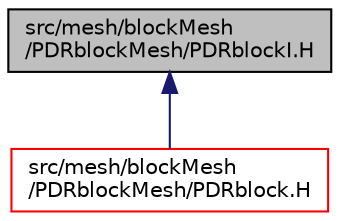 digraph "src/mesh/blockMesh/PDRblockMesh/PDRblockI.H"
{
  bgcolor="transparent";
  edge [fontname="Helvetica",fontsize="10",labelfontname="Helvetica",labelfontsize="10"];
  node [fontname="Helvetica",fontsize="10",shape=record];
  Node1 [label="src/mesh/blockMesh\l/PDRblockMesh/PDRblockI.H",height=0.2,width=0.4,color="black", fillcolor="grey75", style="filled" fontcolor="black"];
  Node1 -> Node2 [dir="back",color="midnightblue",fontsize="10",style="solid",fontname="Helvetica"];
  Node2 [label="src/mesh/blockMesh\l/PDRblockMesh/PDRblock.H",height=0.2,width=0.4,color="red",URL="$PDRblock_8H.html"];
}
